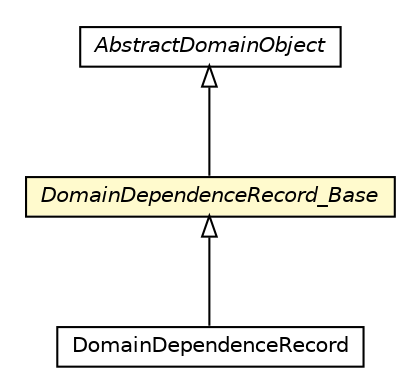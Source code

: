 #!/usr/local/bin/dot
#
# Class diagram 
# Generated by UMLGraph version 5.1 (http://www.umlgraph.org/)
#

digraph G {
	edge [fontname="Helvetica",fontsize=10,labelfontname="Helvetica",labelfontsize=10];
	node [fontname="Helvetica",fontsize=10,shape=plaintext];
	nodesep=0.25;
	ranksep=0.5;
	// pt.ist.fenixframework.core.AbstractDomainObject
	c86435 [label=<<table title="pt.ist.fenixframework.core.AbstractDomainObject" border="0" cellborder="1" cellspacing="0" cellpadding="2" port="p" href="../core/AbstractDomainObject.html">
		<tr><td><table border="0" cellspacing="0" cellpadding="1">
<tr><td align="center" balign="center"><font face="Helvetica-Oblique"> AbstractDomainObject </font></td></tr>
		</table></td></tr>
		</table>>, fontname="Helvetica", fontcolor="black", fontsize=10.0];
	// pt.ist.fenixframework.consistencyPredicates.DomainDependenceRecord_Base
	c86577 [label=<<table title="pt.ist.fenixframework.consistencyPredicates.DomainDependenceRecord_Base" border="0" cellborder="1" cellspacing="0" cellpadding="2" port="p" bgcolor="lemonChiffon" href="./DomainDependenceRecord_Base.html">
		<tr><td><table border="0" cellspacing="0" cellpadding="1">
<tr><td align="center" balign="center"><font face="Helvetica-Oblique"> DomainDependenceRecord_Base </font></td></tr>
		</table></td></tr>
		</table>>, fontname="Helvetica", fontcolor="black", fontsize=10.0];
	// pt.ist.fenixframework.consistencyPredicates.DomainDependenceRecord
	c86578 [label=<<table title="pt.ist.fenixframework.consistencyPredicates.DomainDependenceRecord" border="0" cellborder="1" cellspacing="0" cellpadding="2" port="p" href="./DomainDependenceRecord.html">
		<tr><td><table border="0" cellspacing="0" cellpadding="1">
<tr><td align="center" balign="center"> DomainDependenceRecord </td></tr>
		</table></td></tr>
		</table>>, fontname="Helvetica", fontcolor="black", fontsize=10.0];
	//pt.ist.fenixframework.consistencyPredicates.DomainDependenceRecord_Base extends pt.ist.fenixframework.core.AbstractDomainObject
	c86435:p -> c86577:p [dir=back,arrowtail=empty];
	//pt.ist.fenixframework.consistencyPredicates.DomainDependenceRecord extends pt.ist.fenixframework.consistencyPredicates.DomainDependenceRecord_Base
	c86577:p -> c86578:p [dir=back,arrowtail=empty];
}

